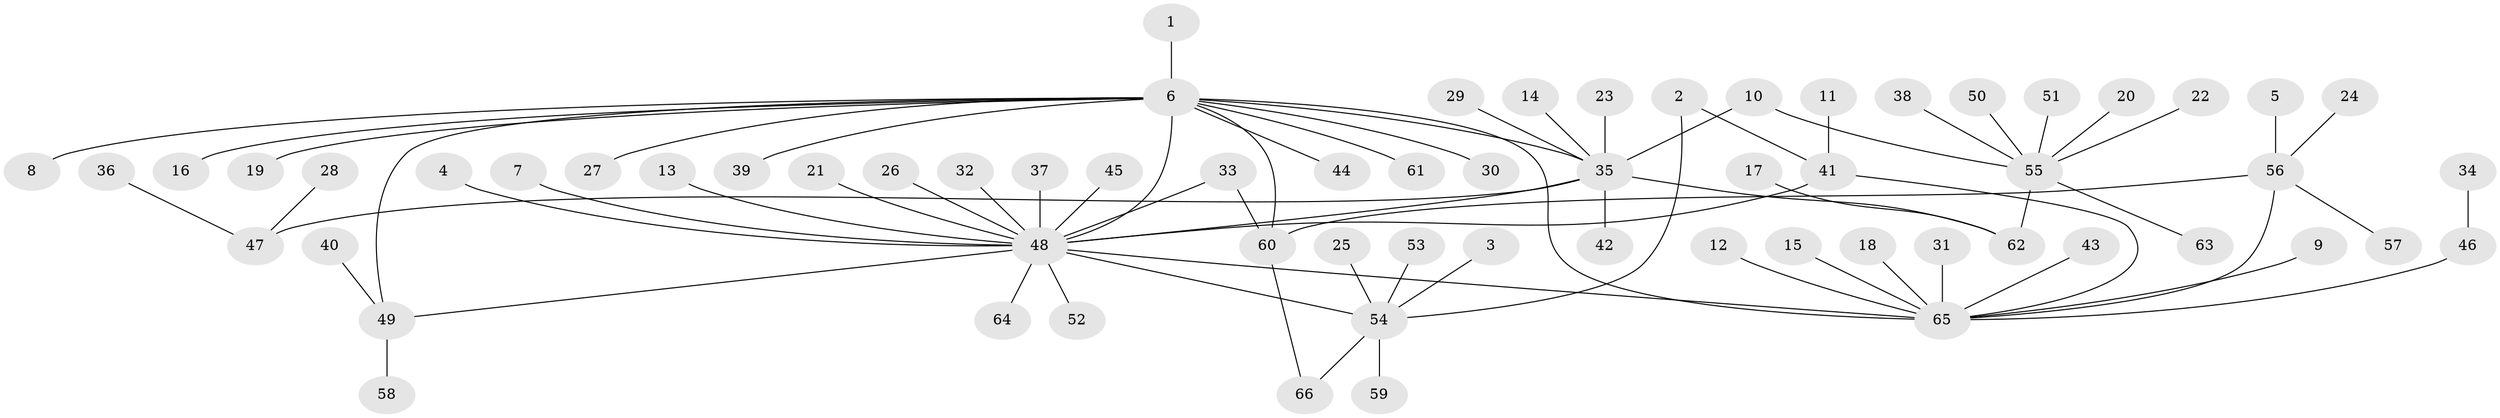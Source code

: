 // original degree distribution, {15: 0.007575757575757576, 12: 0.007575757575757576, 19: 0.007575757575757576, 4: 0.03787878787878788, 10: 0.007575757575757576, 13: 0.007575757575757576, 1: 0.6136363636363636, 2: 0.19696969696969696, 5: 0.030303030303030304, 3: 0.06818181818181818, 7: 0.007575757575757576, 6: 0.007575757575757576}
// Generated by graph-tools (version 1.1) at 2025/49/03/09/25 03:49:59]
// undirected, 66 vertices, 74 edges
graph export_dot {
graph [start="1"]
  node [color=gray90,style=filled];
  1;
  2;
  3;
  4;
  5;
  6;
  7;
  8;
  9;
  10;
  11;
  12;
  13;
  14;
  15;
  16;
  17;
  18;
  19;
  20;
  21;
  22;
  23;
  24;
  25;
  26;
  27;
  28;
  29;
  30;
  31;
  32;
  33;
  34;
  35;
  36;
  37;
  38;
  39;
  40;
  41;
  42;
  43;
  44;
  45;
  46;
  47;
  48;
  49;
  50;
  51;
  52;
  53;
  54;
  55;
  56;
  57;
  58;
  59;
  60;
  61;
  62;
  63;
  64;
  65;
  66;
  1 -- 6 [weight=1.0];
  2 -- 41 [weight=1.0];
  2 -- 54 [weight=1.0];
  3 -- 54 [weight=1.0];
  4 -- 48 [weight=1.0];
  5 -- 56 [weight=1.0];
  6 -- 8 [weight=1.0];
  6 -- 16 [weight=1.0];
  6 -- 19 [weight=1.0];
  6 -- 27 [weight=1.0];
  6 -- 30 [weight=1.0];
  6 -- 35 [weight=1.0];
  6 -- 39 [weight=1.0];
  6 -- 44 [weight=1.0];
  6 -- 48 [weight=1.0];
  6 -- 49 [weight=1.0];
  6 -- 60 [weight=1.0];
  6 -- 61 [weight=1.0];
  6 -- 65 [weight=1.0];
  7 -- 48 [weight=1.0];
  9 -- 65 [weight=1.0];
  10 -- 35 [weight=1.0];
  10 -- 55 [weight=1.0];
  11 -- 41 [weight=1.0];
  12 -- 65 [weight=1.0];
  13 -- 48 [weight=1.0];
  14 -- 35 [weight=1.0];
  15 -- 65 [weight=1.0];
  17 -- 62 [weight=1.0];
  18 -- 65 [weight=1.0];
  20 -- 55 [weight=1.0];
  21 -- 48 [weight=1.0];
  22 -- 55 [weight=1.0];
  23 -- 35 [weight=1.0];
  24 -- 56 [weight=1.0];
  25 -- 54 [weight=1.0];
  26 -- 48 [weight=1.0];
  28 -- 47 [weight=1.0];
  29 -- 35 [weight=1.0];
  31 -- 65 [weight=1.0];
  32 -- 48 [weight=1.0];
  33 -- 48 [weight=1.0];
  33 -- 60 [weight=1.0];
  34 -- 46 [weight=1.0];
  35 -- 42 [weight=1.0];
  35 -- 47 [weight=1.0];
  35 -- 48 [weight=1.0];
  35 -- 62 [weight=1.0];
  36 -- 47 [weight=1.0];
  37 -- 48 [weight=1.0];
  38 -- 55 [weight=1.0];
  40 -- 49 [weight=1.0];
  41 -- 48 [weight=1.0];
  41 -- 65 [weight=1.0];
  43 -- 65 [weight=1.0];
  45 -- 48 [weight=1.0];
  46 -- 65 [weight=1.0];
  48 -- 49 [weight=1.0];
  48 -- 52 [weight=1.0];
  48 -- 54 [weight=1.0];
  48 -- 64 [weight=1.0];
  48 -- 65 [weight=1.0];
  49 -- 58 [weight=1.0];
  50 -- 55 [weight=1.0];
  51 -- 55 [weight=1.0];
  53 -- 54 [weight=1.0];
  54 -- 59 [weight=1.0];
  54 -- 66 [weight=1.0];
  55 -- 62 [weight=1.0];
  55 -- 63 [weight=1.0];
  56 -- 57 [weight=1.0];
  56 -- 60 [weight=1.0];
  56 -- 65 [weight=1.0];
  60 -- 66 [weight=1.0];
}
